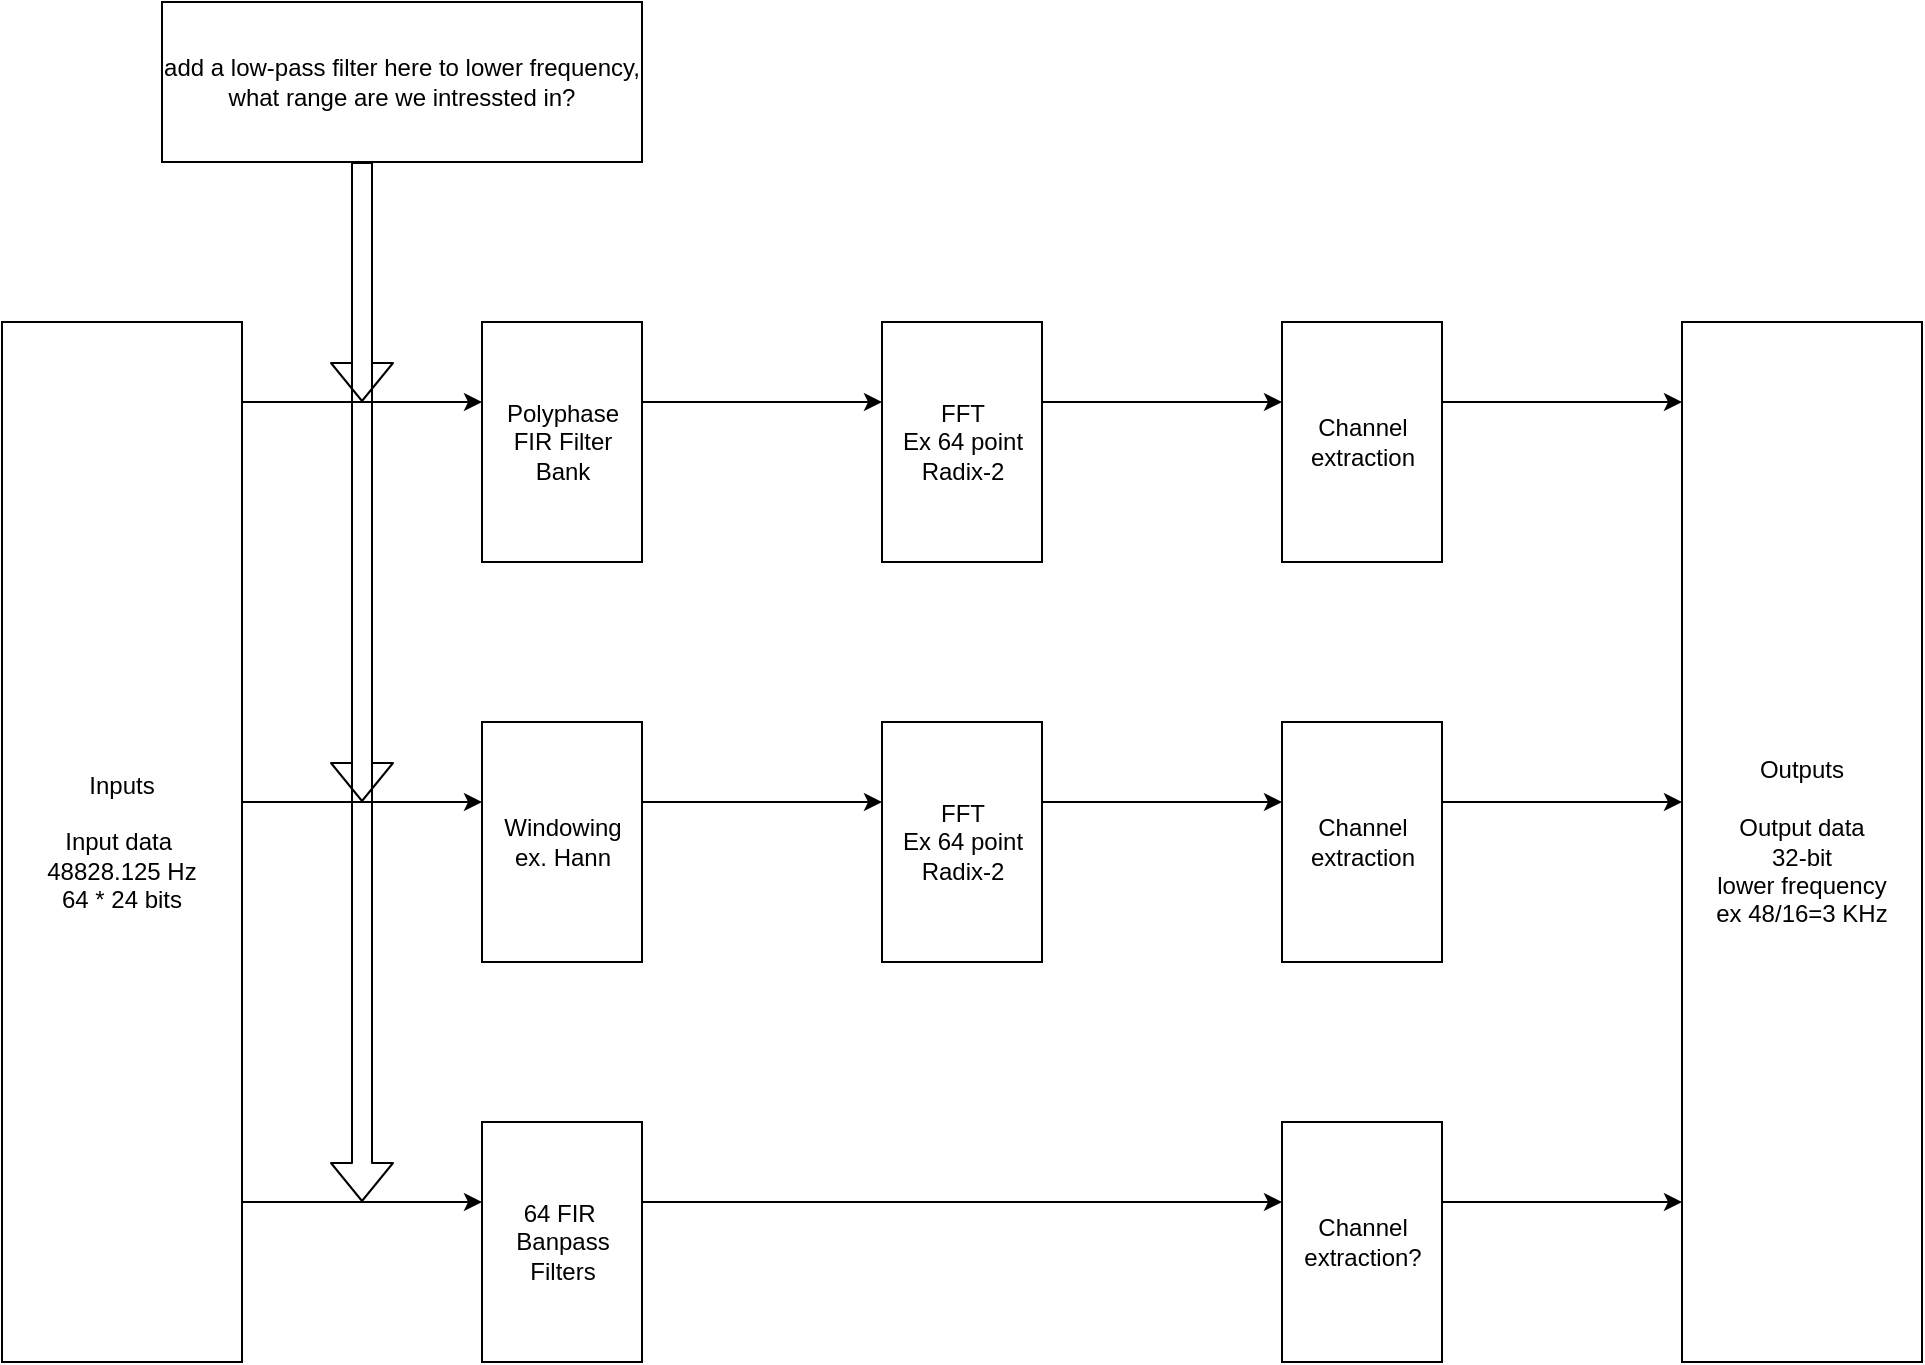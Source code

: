 <mxfile>
    <diagram id="9tC4lULXBsW9s41THJnL" name="Page-1">
        <mxGraphModel dx="1060" dy="884" grid="1" gridSize="10" guides="1" tooltips="1" connect="1" arrows="1" fold="1" page="1" pageScale="1" pageWidth="1169" pageHeight="827" math="0" shadow="0">
            <root>
                <mxCell id="0"/>
                <mxCell id="1" parent="0"/>
                <mxCell id="3" value="Inputs&lt;br&gt;&lt;br&gt;&lt;span style=&quot;&quot;&gt;Input data&amp;nbsp;&lt;/span&gt;&lt;br style=&quot;&quot;&gt;&lt;span style=&quot;&quot;&gt;48828.125 Hz&lt;/span&gt;&lt;br style=&quot;&quot;&gt;&lt;span style=&quot;&quot;&gt;64 * 24 bits&lt;/span&gt;" style="rounded=0;whiteSpace=wrap;html=1;" parent="1" vertex="1">
                    <mxGeometry x="40" y="200" width="120" height="520" as="geometry"/>
                </mxCell>
                <mxCell id="4" value="Polyphase &lt;br&gt;FIR&amp;nbsp;&lt;span class=&quot;hljs-keyword&quot;&gt;Filter&lt;/span&gt; &lt;br&gt;Bank" style="externalPins=0;recursiveResize=0;shadow=0;dashed=0;align=center;html=1;strokeWidth=1;shape=mxgraph.rtl.abstract.entity;container=1;collapsible=0;kind=sequential;drawPins=0;left=3;right=2;bottom=0;top=0;" parent="1" vertex="1">
                    <mxGeometry x="280" y="200" width="80" height="120" as="geometry"/>
                </mxCell>
                <mxCell id="5" value="Outputs&lt;br&gt;&lt;br&gt;Output data&lt;br&gt;32-bit&lt;br&gt;lower frequency&lt;br&gt;ex 48/16=3 KHz" style="rounded=0;whiteSpace=wrap;html=1;" parent="1" vertex="1">
                    <mxGeometry x="880" y="200" width="120" height="520" as="geometry"/>
                </mxCell>
                <mxCell id="6" value="FFT&lt;br&gt;Ex 64 point&lt;br&gt;Radix-2" style="externalPins=0;recursiveResize=0;shadow=0;dashed=0;align=center;html=1;strokeWidth=1;shape=mxgraph.rtl.abstract.entity;container=1;collapsible=0;kind=sequential;drawPins=0;left=3;right=2;bottom=0;top=0;" parent="1" vertex="1">
                    <mxGeometry x="480" y="200" width="80" height="120" as="geometry"/>
                </mxCell>
                <mxCell id="7" value="Channel&lt;br&gt;extraction" style="externalPins=0;recursiveResize=0;shadow=0;dashed=0;align=center;html=1;strokeWidth=1;shape=mxgraph.rtl.abstract.entity;container=1;collapsible=0;kind=sequential;drawPins=0;left=3;right=2;bottom=0;top=0;" parent="1" vertex="1">
                    <mxGeometry x="680" y="200" width="80" height="120" as="geometry"/>
                </mxCell>
                <mxCell id="8" value="Windowing &lt;br&gt;ex. Hann" style="externalPins=0;recursiveResize=0;shadow=0;dashed=0;align=center;html=1;strokeWidth=1;shape=mxgraph.rtl.abstract.entity;container=1;collapsible=0;kind=sequential;drawPins=0;left=3;right=2;bottom=0;top=0;" parent="1" vertex="1">
                    <mxGeometry x="280" y="400" width="80" height="120" as="geometry"/>
                </mxCell>
                <mxCell id="9" value="FFT&lt;br&gt;Ex 64 point&lt;br&gt;Radix-2" style="externalPins=0;recursiveResize=0;shadow=0;dashed=0;align=center;html=1;strokeWidth=1;shape=mxgraph.rtl.abstract.entity;container=1;collapsible=0;kind=sequential;drawPins=0;left=3;right=2;bottom=0;top=0;" parent="1" vertex="1">
                    <mxGeometry x="480" y="400" width="80" height="120" as="geometry"/>
                </mxCell>
                <mxCell id="10" value="Channel&lt;br&gt;extraction" style="externalPins=0;recursiveResize=0;shadow=0;dashed=0;align=center;html=1;strokeWidth=1;shape=mxgraph.rtl.abstract.entity;container=1;collapsible=0;kind=sequential;drawPins=0;left=3;right=2;bottom=0;top=0;" parent="1" vertex="1">
                    <mxGeometry x="680" y="400" width="80" height="120" as="geometry"/>
                </mxCell>
                <mxCell id="11" value="64 FIR&amp;nbsp;&lt;br&gt;Banpass&lt;br&gt;Filters" style="externalPins=0;recursiveResize=0;shadow=0;dashed=0;align=center;html=1;strokeWidth=1;shape=mxgraph.rtl.abstract.entity;container=1;collapsible=0;kind=sequential;drawPins=0;left=3;right=2;bottom=0;top=0;" parent="1" vertex="1">
                    <mxGeometry x="280" y="600" width="80" height="120" as="geometry"/>
                </mxCell>
                <mxCell id="12" value="Channel&lt;br&gt;extraction?" style="externalPins=0;recursiveResize=0;shadow=0;dashed=0;align=center;html=1;strokeWidth=1;shape=mxgraph.rtl.abstract.entity;container=1;collapsible=0;kind=sequential;drawPins=0;left=3;right=2;bottom=0;top=0;" parent="1" vertex="1">
                    <mxGeometry x="680" y="600" width="80" height="120" as="geometry"/>
                </mxCell>
                <mxCell id="13" value="" style="endArrow=classic;html=1;" parent="1" edge="1">
                    <mxGeometry width="50" height="50" relative="1" as="geometry">
                        <mxPoint x="160" y="240" as="sourcePoint"/>
                        <mxPoint x="280" y="240" as="targetPoint"/>
                    </mxGeometry>
                </mxCell>
                <mxCell id="16" value="" style="endArrow=classic;html=1;" parent="1" edge="1">
                    <mxGeometry width="50" height="50" relative="1" as="geometry">
                        <mxPoint x="360" y="240" as="sourcePoint"/>
                        <mxPoint x="480" y="240" as="targetPoint"/>
                    </mxGeometry>
                </mxCell>
                <mxCell id="17" value="" style="endArrow=classic;html=1;" parent="1" edge="1">
                    <mxGeometry width="50" height="50" relative="1" as="geometry">
                        <mxPoint x="560" y="240" as="sourcePoint"/>
                        <mxPoint x="680" y="240" as="targetPoint"/>
                    </mxGeometry>
                </mxCell>
                <mxCell id="18" value="" style="endArrow=classic;html=1;" parent="1" edge="1">
                    <mxGeometry width="50" height="50" relative="1" as="geometry">
                        <mxPoint x="760" y="240" as="sourcePoint"/>
                        <mxPoint x="880" y="240" as="targetPoint"/>
                    </mxGeometry>
                </mxCell>
                <mxCell id="19" value="" style="endArrow=classic;html=1;" parent="1" edge="1">
                    <mxGeometry width="50" height="50" relative="1" as="geometry">
                        <mxPoint x="160" y="440" as="sourcePoint"/>
                        <mxPoint x="280" y="440" as="targetPoint"/>
                    </mxGeometry>
                </mxCell>
                <mxCell id="20" value="" style="endArrow=classic;html=1;" parent="1" edge="1">
                    <mxGeometry width="50" height="50" relative="1" as="geometry">
                        <mxPoint x="360" y="440" as="sourcePoint"/>
                        <mxPoint x="480" y="440" as="targetPoint"/>
                    </mxGeometry>
                </mxCell>
                <mxCell id="21" value="" style="endArrow=classic;html=1;" parent="1" edge="1">
                    <mxGeometry width="50" height="50" relative="1" as="geometry">
                        <mxPoint x="560" y="440" as="sourcePoint"/>
                        <mxPoint x="680" y="440" as="targetPoint"/>
                    </mxGeometry>
                </mxCell>
                <mxCell id="22" value="" style="endArrow=classic;html=1;" parent="1" edge="1">
                    <mxGeometry width="50" height="50" relative="1" as="geometry">
                        <mxPoint x="760" y="440" as="sourcePoint"/>
                        <mxPoint x="880" y="440" as="targetPoint"/>
                    </mxGeometry>
                </mxCell>
                <mxCell id="23" value="" style="endArrow=classic;html=1;" parent="1" edge="1">
                    <mxGeometry width="50" height="50" relative="1" as="geometry">
                        <mxPoint x="160" y="640" as="sourcePoint"/>
                        <mxPoint x="280" y="640" as="targetPoint"/>
                    </mxGeometry>
                </mxCell>
                <mxCell id="24" value="" style="endArrow=classic;html=1;" parent="1" edge="1">
                    <mxGeometry width="50" height="50" relative="1" as="geometry">
                        <mxPoint x="360" y="640" as="sourcePoint"/>
                        <mxPoint x="680" y="640" as="targetPoint"/>
                    </mxGeometry>
                </mxCell>
                <mxCell id="26" value="" style="endArrow=classic;html=1;" parent="1" edge="1">
                    <mxGeometry width="50" height="50" relative="1" as="geometry">
                        <mxPoint x="760" y="640" as="sourcePoint"/>
                        <mxPoint x="880" y="640" as="targetPoint"/>
                    </mxGeometry>
                </mxCell>
                <mxCell id="27" value="add a low-pass filter here to lower frequency, what range are we intressted in?" style="rounded=0;whiteSpace=wrap;html=1;" vertex="1" parent="1">
                    <mxGeometry x="120" y="40" width="240" height="80" as="geometry"/>
                </mxCell>
                <mxCell id="28" value="" style="shape=flexArrow;endArrow=classic;html=1;" edge="1" parent="1">
                    <mxGeometry width="50" height="50" relative="1" as="geometry">
                        <mxPoint x="220" y="120" as="sourcePoint"/>
                        <mxPoint x="220" y="240" as="targetPoint"/>
                    </mxGeometry>
                </mxCell>
                <mxCell id="29" value="" style="shape=flexArrow;endArrow=classic;html=1;" edge="1" parent="1">
                    <mxGeometry width="50" height="50" relative="1" as="geometry">
                        <mxPoint x="220" y="120" as="sourcePoint"/>
                        <mxPoint x="220" y="440" as="targetPoint"/>
                    </mxGeometry>
                </mxCell>
                <mxCell id="30" value="" style="shape=flexArrow;endArrow=classic;html=1;" edge="1" parent="1">
                    <mxGeometry width="50" height="50" relative="1" as="geometry">
                        <mxPoint x="220" y="120" as="sourcePoint"/>
                        <mxPoint x="220" y="640" as="targetPoint"/>
                    </mxGeometry>
                </mxCell>
            </root>
        </mxGraphModel>
    </diagram>
</mxfile>